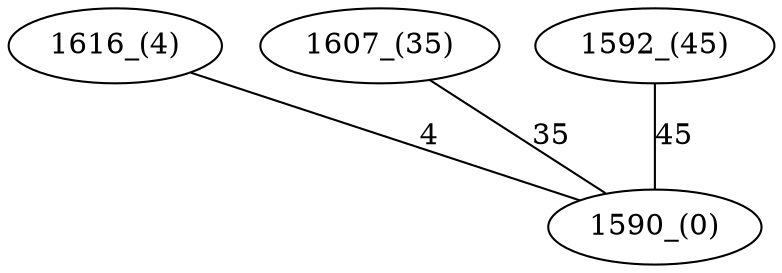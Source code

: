 graph {
    "1590_(0)" [COORDINATE_X=0.1284797707267451,COORDINATE_Y=0.23634998132507645,weight=0,]
    "1616_(4)" [COORDINATE_X=0.16751581751291889,COORDINATE_Y=0.2721977030247935,weight=4,]
    "1607_(35)" [COORDINATE_X=0.1172618710934088,COORDINATE_Y=0.14258345546454565,weight=35,]
    "1592_(45)" [COORDINATE_X=0.21531785281988314,COORDINATE_Y=0.2563022831122189,weight=45,]
    "1616_(4)" -- "1590_(0)" [label=4, weight=4]
    "1607_(35)" -- "1590_(0)" [label=35, weight=35]
    "1592_(45)" -- "1590_(0)" [label=45, weight=45]
}
